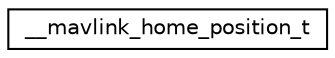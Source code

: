 digraph "Graphical Class Hierarchy"
{
 // INTERACTIVE_SVG=YES
  edge [fontname="Helvetica",fontsize="10",labelfontname="Helvetica",labelfontsize="10"];
  node [fontname="Helvetica",fontsize="10",shape=record];
  rankdir="LR";
  Node1 [label="__mavlink_home_position_t",height=0.2,width=0.4,color="black", fillcolor="white", style="filled",URL="$struct____mavlink__home__position__t.html"];
}
